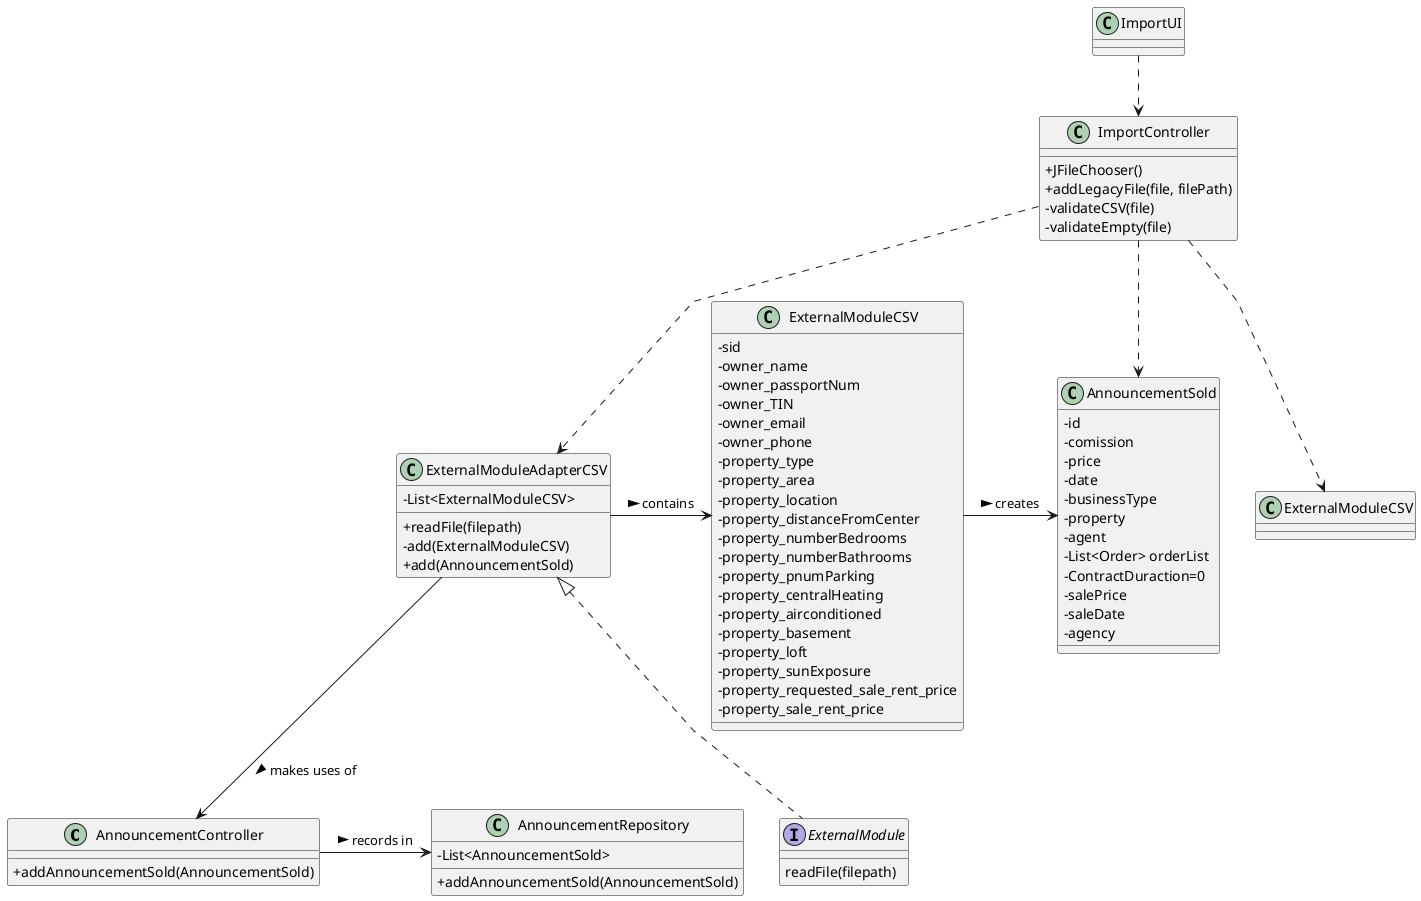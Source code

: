 @startuml
'skinparam monochrome true
skinparam packageStyle rectangle
skinparam shadowing false
skinparam linetype polyline
'skinparam linetype orto

skinparam classAttributeIconSize 0

'left to right direction

class "AnnouncementController" as Actrl{
    +addAnnouncementSold(AnnouncementSold)

}

class "ImportController" as ctrl{
    +JFileChooser()
    +addLegacyFile(file, filePath)
    -validateCSV(file)
    -validateEmpty(file)

}

class "ImportUI" as UI{


}

class AnnouncementRepository {
    -List<AnnouncementSold>

    +addAnnouncementSold(AnnouncementSold)
}

class "AnnouncementSold" as announcement{
    - id
    - comission
    - price
    - date
    - businessType
    - property
    - agent
    - List<Order> orderList
    - ContractDuraction=0
    - salePrice
    - saleDate
    - agency
}

class "ExternalModuleCSV" as csv{
    -sid
    - owner_name
    - owner_passportNum
    - owner_TIN
    - owner_email
    - owner_phone
    - property_type
    - property_area
    - property_location
    - property_distanceFromCenter
    - property_numberBedrooms
    - property_numberBathrooms
    - property_pnumParking
    - property_centralHeating
    - property_airconditioned
    - property_basement
    - property_loft
    - property_sunExposure
    - property_requested_sale_rent_price
    - property_sale_rent_price
}

class "ExternalModuleAdapterCSV" as adapter{
    -List<ExternalModuleCSV>
    +readFile(filepath)
    -add(ExternalModuleCSV)
    +add(AnnouncementSold)

}

interface ExternalModule{
    readFile(filepath)
}

UI ..> ctrl
ctrl ..> adapter
ctrl ..> ExternalModuleCSV
ctrl ..> announcement


adapter -> csv : contains >
csv -> announcement : creates >
adapter --> Actrl: makes uses of >
Actrl -> AnnouncementRepository: records in >
adapter <|.. ExternalModule

@enduml